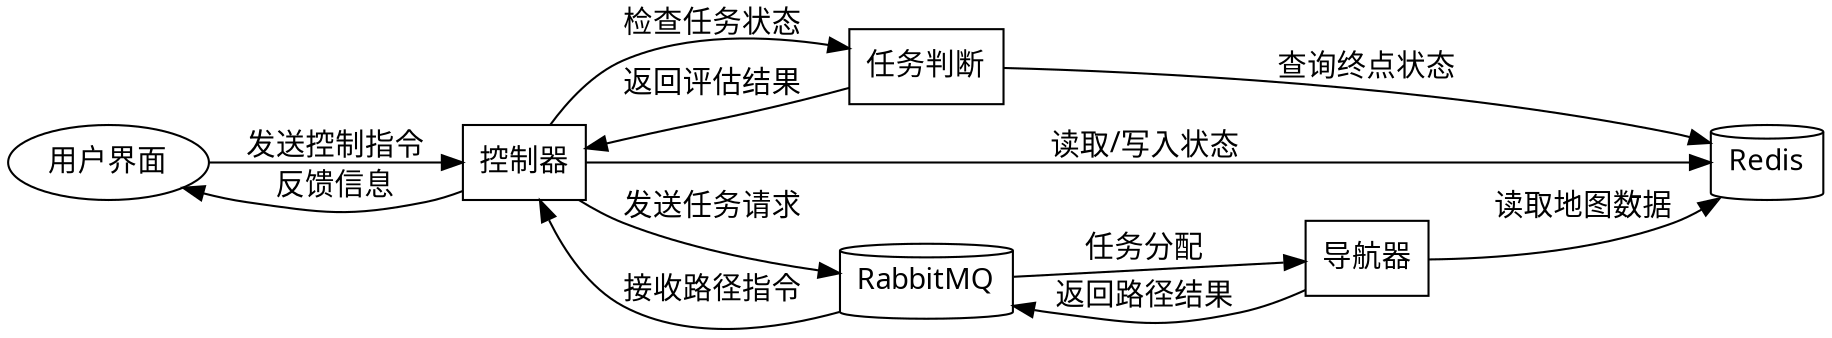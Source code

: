 digraph ControllerSequence {
  rankdir=LR;
  node [shape=box, fontname="Microsoft YaHei"];
  edge [fontname="Microsoft YaHei"];
  
  User [label="用户界面", shape=ellipse];
  Controller [label="控制器"];
  Navigator [label="导航器"];
  TaskJudge [label="任务判断"];
  Redis [label="Redis", shape=cylinder];
  RabbitMQ [label="RabbitMQ", shape=cylinder];
  
  User -> Controller [label="发送控制指令"];
  Controller -> Redis [label="读取/写入状态"];
  Controller -> RabbitMQ [label="发送任务请求"];
  RabbitMQ -> Navigator [label="任务分配"];
  Navigator -> Redis [label="读取地图数据"];
  Navigator -> RabbitMQ [label="返回路径结果"];
  RabbitMQ -> Controller [label="接收路径指令"];
  Controller -> TaskJudge [label="检查任务状态"];
  TaskJudge -> Redis [label="查询终点状态"];
  TaskJudge -> Controller [label="返回评估结果"];
  Controller -> User [label="反馈信息"];
}